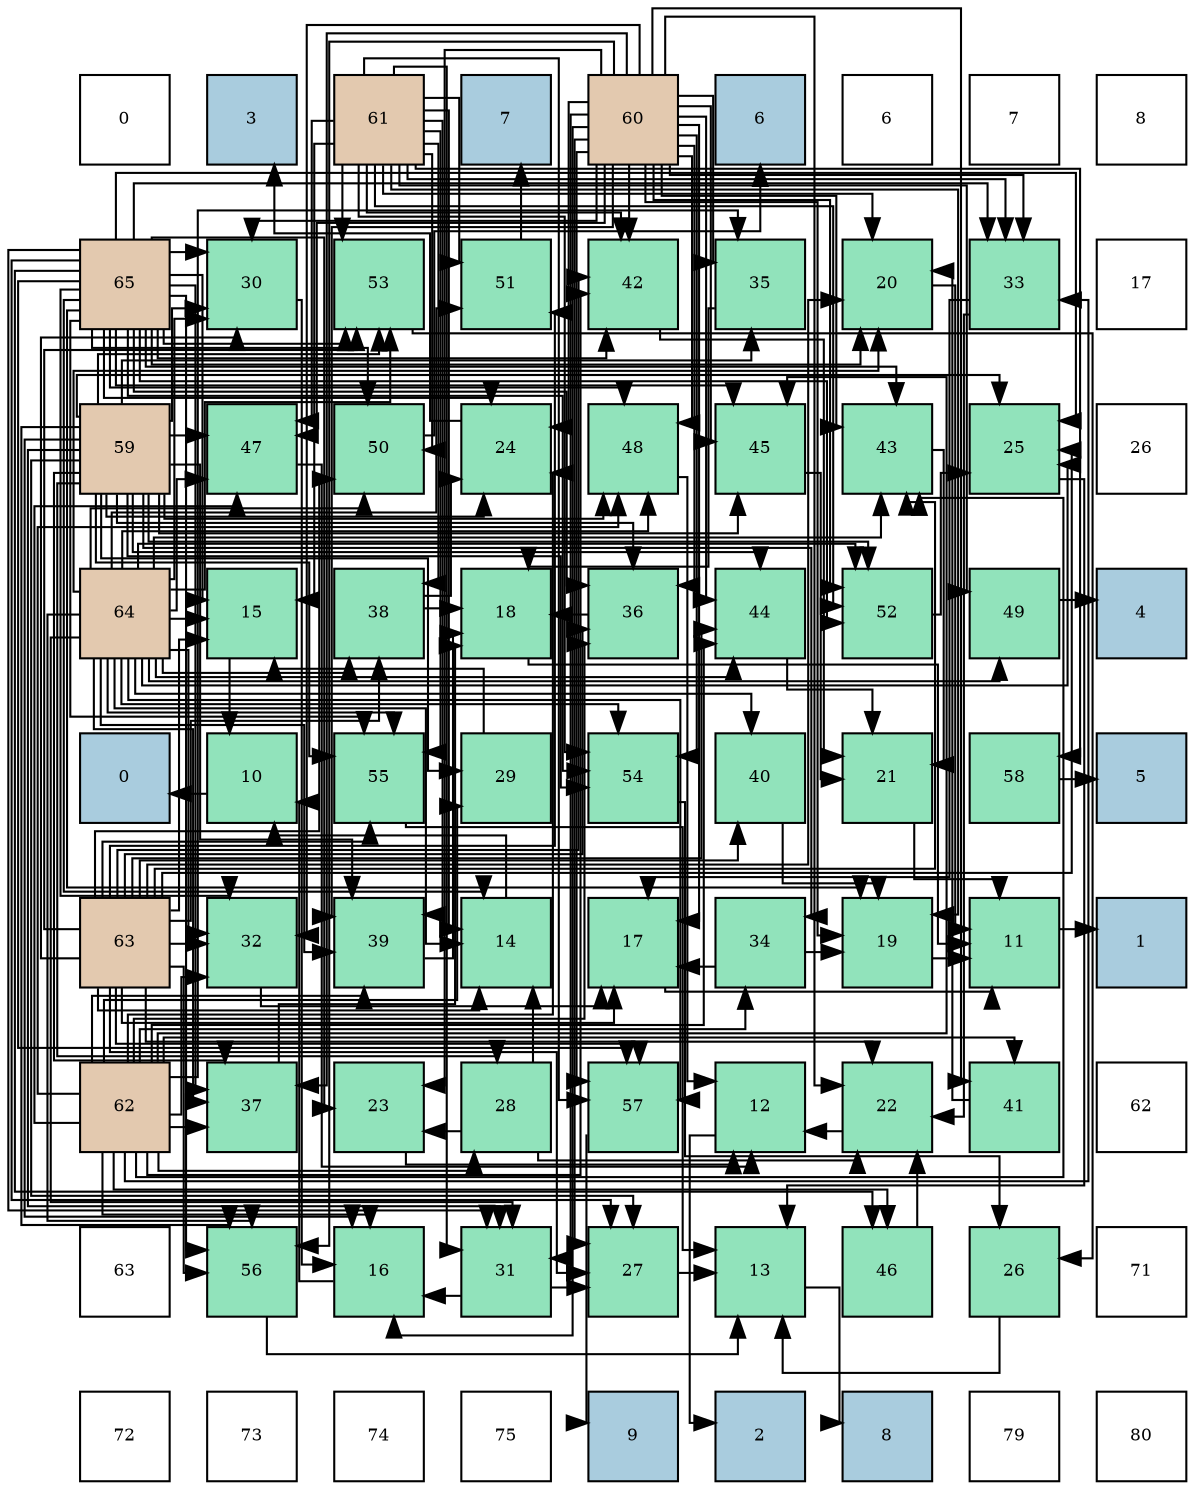 digraph layout{
 rankdir=TB;
 splines=ortho;
 node [style=filled shape=square fixedsize=true width=0.6];
0[label="0", fontsize=8, fillcolor="#ffffff"];
1[label="3", fontsize=8, fillcolor="#a9ccde"];
2[label="61", fontsize=8, fillcolor="#e3c9af"];
3[label="7", fontsize=8, fillcolor="#a9ccde"];
4[label="60", fontsize=8, fillcolor="#e3c9af"];
5[label="6", fontsize=8, fillcolor="#a9ccde"];
6[label="6", fontsize=8, fillcolor="#ffffff"];
7[label="7", fontsize=8, fillcolor="#ffffff"];
8[label="8", fontsize=8, fillcolor="#ffffff"];
9[label="65", fontsize=8, fillcolor="#e3c9af"];
10[label="30", fontsize=8, fillcolor="#91e3bb"];
11[label="53", fontsize=8, fillcolor="#91e3bb"];
12[label="51", fontsize=8, fillcolor="#91e3bb"];
13[label="42", fontsize=8, fillcolor="#91e3bb"];
14[label="35", fontsize=8, fillcolor="#91e3bb"];
15[label="20", fontsize=8, fillcolor="#91e3bb"];
16[label="33", fontsize=8, fillcolor="#91e3bb"];
17[label="17", fontsize=8, fillcolor="#ffffff"];
18[label="59", fontsize=8, fillcolor="#e3c9af"];
19[label="47", fontsize=8, fillcolor="#91e3bb"];
20[label="50", fontsize=8, fillcolor="#91e3bb"];
21[label="24", fontsize=8, fillcolor="#91e3bb"];
22[label="48", fontsize=8, fillcolor="#91e3bb"];
23[label="45", fontsize=8, fillcolor="#91e3bb"];
24[label="43", fontsize=8, fillcolor="#91e3bb"];
25[label="25", fontsize=8, fillcolor="#91e3bb"];
26[label="26", fontsize=8, fillcolor="#ffffff"];
27[label="64", fontsize=8, fillcolor="#e3c9af"];
28[label="15", fontsize=8, fillcolor="#91e3bb"];
29[label="38", fontsize=8, fillcolor="#91e3bb"];
30[label="18", fontsize=8, fillcolor="#91e3bb"];
31[label="36", fontsize=8, fillcolor="#91e3bb"];
32[label="44", fontsize=8, fillcolor="#91e3bb"];
33[label="52", fontsize=8, fillcolor="#91e3bb"];
34[label="49", fontsize=8, fillcolor="#91e3bb"];
35[label="4", fontsize=8, fillcolor="#a9ccde"];
36[label="0", fontsize=8, fillcolor="#a9ccde"];
37[label="10", fontsize=8, fillcolor="#91e3bb"];
38[label="55", fontsize=8, fillcolor="#91e3bb"];
39[label="29", fontsize=8, fillcolor="#91e3bb"];
40[label="54", fontsize=8, fillcolor="#91e3bb"];
41[label="40", fontsize=8, fillcolor="#91e3bb"];
42[label="21", fontsize=8, fillcolor="#91e3bb"];
43[label="58", fontsize=8, fillcolor="#91e3bb"];
44[label="5", fontsize=8, fillcolor="#a9ccde"];
45[label="63", fontsize=8, fillcolor="#e3c9af"];
46[label="32", fontsize=8, fillcolor="#91e3bb"];
47[label="39", fontsize=8, fillcolor="#91e3bb"];
48[label="14", fontsize=8, fillcolor="#91e3bb"];
49[label="17", fontsize=8, fillcolor="#91e3bb"];
50[label="34", fontsize=8, fillcolor="#91e3bb"];
51[label="19", fontsize=8, fillcolor="#91e3bb"];
52[label="11", fontsize=8, fillcolor="#91e3bb"];
53[label="1", fontsize=8, fillcolor="#a9ccde"];
54[label="62", fontsize=8, fillcolor="#e3c9af"];
55[label="37", fontsize=8, fillcolor="#91e3bb"];
56[label="23", fontsize=8, fillcolor="#91e3bb"];
57[label="28", fontsize=8, fillcolor="#91e3bb"];
58[label="57", fontsize=8, fillcolor="#91e3bb"];
59[label="12", fontsize=8, fillcolor="#91e3bb"];
60[label="22", fontsize=8, fillcolor="#91e3bb"];
61[label="41", fontsize=8, fillcolor="#91e3bb"];
62[label="62", fontsize=8, fillcolor="#ffffff"];
63[label="63", fontsize=8, fillcolor="#ffffff"];
64[label="56", fontsize=8, fillcolor="#91e3bb"];
65[label="16", fontsize=8, fillcolor="#91e3bb"];
66[label="31", fontsize=8, fillcolor="#91e3bb"];
67[label="27", fontsize=8, fillcolor="#91e3bb"];
68[label="13", fontsize=8, fillcolor="#91e3bb"];
69[label="46", fontsize=8, fillcolor="#91e3bb"];
70[label="26", fontsize=8, fillcolor="#91e3bb"];
71[label="71", fontsize=8, fillcolor="#ffffff"];
72[label="72", fontsize=8, fillcolor="#ffffff"];
73[label="73", fontsize=8, fillcolor="#ffffff"];
74[label="74", fontsize=8, fillcolor="#ffffff"];
75[label="75", fontsize=8, fillcolor="#ffffff"];
76[label="9", fontsize=8, fillcolor="#a9ccde"];
77[label="2", fontsize=8, fillcolor="#a9ccde"];
78[label="8", fontsize=8, fillcolor="#a9ccde"];
79[label="79", fontsize=8, fillcolor="#ffffff"];
80[label="80", fontsize=8, fillcolor="#ffffff"];
edge [constraint=false, style=vis];37 -> 36;
52 -> 53;
59 -> 77;
68 -> 78;
48 -> 37;
28 -> 37;
65 -> 37;
49 -> 52;
30 -> 52;
51 -> 52;
15 -> 52;
42 -> 52;
60 -> 59;
56 -> 59;
21 -> 1;
25 -> 68;
70 -> 68;
67 -> 68;
57 -> 48;
57 -> 60;
57 -> 56;
39 -> 28;
10 -> 65;
66 -> 65;
66 -> 67;
46 -> 49;
16 -> 49;
16 -> 60;
50 -> 49;
50 -> 51;
14 -> 30;
31 -> 30;
55 -> 30;
29 -> 30;
29 -> 21;
47 -> 30;
41 -> 51;
61 -> 15;
13 -> 42;
24 -> 42;
32 -> 42;
23 -> 42;
69 -> 60;
19 -> 59;
22 -> 59;
34 -> 35;
20 -> 5;
12 -> 3;
33 -> 25;
11 -> 70;
40 -> 70;
38 -> 68;
64 -> 68;
58 -> 76;
43 -> 44;
18 -> 65;
18 -> 21;
18 -> 25;
18 -> 67;
18 -> 57;
18 -> 39;
18 -> 10;
18 -> 66;
18 -> 50;
18 -> 14;
18 -> 31;
18 -> 55;
18 -> 47;
18 -> 32;
18 -> 23;
18 -> 19;
18 -> 22;
18 -> 33;
18 -> 11;
18 -> 40;
18 -> 38;
18 -> 64;
4 -> 65;
4 -> 49;
4 -> 51;
4 -> 60;
4 -> 56;
4 -> 21;
4 -> 67;
4 -> 10;
4 -> 66;
4 -> 46;
4 -> 16;
4 -> 14;
4 -> 31;
4 -> 55;
4 -> 47;
4 -> 61;
4 -> 13;
4 -> 24;
4 -> 32;
4 -> 23;
4 -> 19;
4 -> 22;
4 -> 33;
4 -> 40;
4 -> 64;
4 -> 58;
2 -> 48;
2 -> 28;
2 -> 51;
2 -> 15;
2 -> 66;
2 -> 16;
2 -> 29;
2 -> 47;
2 -> 13;
2 -> 19;
2 -> 34;
2 -> 20;
2 -> 12;
2 -> 33;
2 -> 11;
2 -> 40;
2 -> 38;
2 -> 58;
2 -> 43;
54 -> 65;
54 -> 21;
54 -> 57;
54 -> 39;
54 -> 46;
54 -> 16;
54 -> 50;
54 -> 14;
54 -> 31;
54 -> 55;
54 -> 47;
54 -> 61;
54 -> 13;
54 -> 24;
54 -> 32;
54 -> 23;
54 -> 69;
54 -> 19;
54 -> 22;
45 -> 48;
45 -> 28;
45 -> 49;
45 -> 15;
45 -> 60;
45 -> 25;
45 -> 67;
45 -> 10;
45 -> 46;
45 -> 31;
45 -> 29;
45 -> 41;
45 -> 13;
45 -> 24;
45 -> 32;
45 -> 20;
45 -> 12;
45 -> 11;
45 -> 38;
45 -> 64;
45 -> 58;
27 -> 48;
27 -> 28;
27 -> 15;
27 -> 25;
27 -> 10;
27 -> 66;
27 -> 46;
27 -> 55;
27 -> 29;
27 -> 47;
27 -> 41;
27 -> 24;
27 -> 32;
27 -> 19;
27 -> 22;
27 -> 34;
27 -> 20;
27 -> 12;
27 -> 33;
27 -> 11;
27 -> 40;
27 -> 38;
27 -> 64;
27 -> 58;
9 -> 48;
9 -> 28;
9 -> 51;
9 -> 15;
9 -> 56;
9 -> 21;
9 -> 25;
9 -> 67;
9 -> 10;
9 -> 66;
9 -> 46;
9 -> 16;
9 -> 31;
9 -> 55;
9 -> 13;
9 -> 24;
9 -> 23;
9 -> 69;
9 -> 22;
9 -> 20;
9 -> 33;
9 -> 11;
9 -> 40;
9 -> 38;
9 -> 64;
9 -> 58;
edge [constraint=true, style=invis];
0 -> 9 -> 18 -> 27 -> 36 -> 45 -> 54 -> 63 -> 72;
1 -> 10 -> 19 -> 28 -> 37 -> 46 -> 55 -> 64 -> 73;
2 -> 11 -> 20 -> 29 -> 38 -> 47 -> 56 -> 65 -> 74;
3 -> 12 -> 21 -> 30 -> 39 -> 48 -> 57 -> 66 -> 75;
4 -> 13 -> 22 -> 31 -> 40 -> 49 -> 58 -> 67 -> 76;
5 -> 14 -> 23 -> 32 -> 41 -> 50 -> 59 -> 68 -> 77;
6 -> 15 -> 24 -> 33 -> 42 -> 51 -> 60 -> 69 -> 78;
7 -> 16 -> 25 -> 34 -> 43 -> 52 -> 61 -> 70 -> 79;
8 -> 17 -> 26 -> 35 -> 44 -> 53 -> 62 -> 71 -> 80;
rank = same {0 -> 1 -> 2 -> 3 -> 4 -> 5 -> 6 -> 7 -> 8};
rank = same {9 -> 10 -> 11 -> 12 -> 13 -> 14 -> 15 -> 16 -> 17};
rank = same {18 -> 19 -> 20 -> 21 -> 22 -> 23 -> 24 -> 25 -> 26};
rank = same {27 -> 28 -> 29 -> 30 -> 31 -> 32 -> 33 -> 34 -> 35};
rank = same {36 -> 37 -> 38 -> 39 -> 40 -> 41 -> 42 -> 43 -> 44};
rank = same {45 -> 46 -> 47 -> 48 -> 49 -> 50 -> 51 -> 52 -> 53};
rank = same {54 -> 55 -> 56 -> 57 -> 58 -> 59 -> 60 -> 61 -> 62};
rank = same {63 -> 64 -> 65 -> 66 -> 67 -> 68 -> 69 -> 70 -> 71};
rank = same {72 -> 73 -> 74 -> 75 -> 76 -> 77 -> 78 -> 79 -> 80};
}